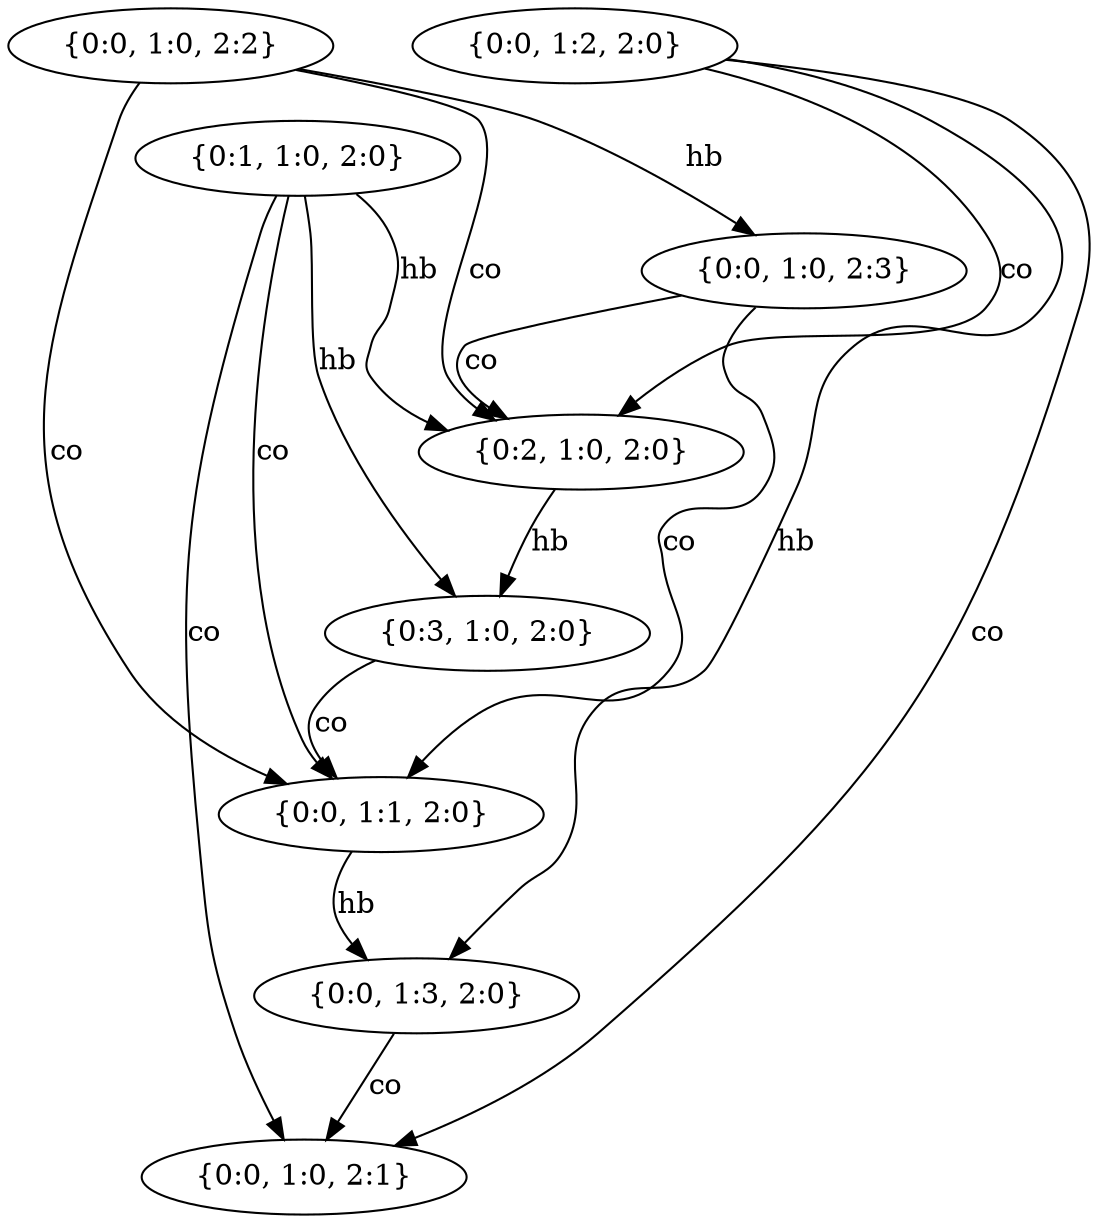 strict digraph {


	"11" [ label="{0:0, 1:1, 2:0}",  weight=0 ];

	"11" -> "13" [ label="hb",  weight=0 ];

	"01" [ label="{0:1, 1:0, 2:0}",  weight=0 ];

	"01" -> "03" [ label="hb",  weight=0 ];

	"01" -> "21" [ label="co",  weight=0 ];

	"01" -> "11" [ label="co",  weight=0 ];

	"01" -> "02" [ label="hb",  weight=0 ];

	"21" [ label="{0:0, 1:0, 2:1}",  weight=0 ];

	"03" [ label="{0:3, 1:0, 2:0}",  weight=0 ];

	"03" -> "11" [ label="co",  weight=0 ];

	"23" [ label="{0:0, 1:0, 2:3}",  weight=0 ];

	"23" -> "02" [ label="co",  weight=0 ];

	"23" -> "11" [ label="co",  weight=0 ];

	"12" [ label="{0:0, 1:2, 2:0}",  weight=0 ];

	"12" -> "02" [ label="co",  weight=0 ];

	"12" -> "21" [ label="co",  weight=0 ];

	"12" -> "13" [ label="hb",  weight=0 ];

	"13" [ label="{0:0, 1:3, 2:0}",  weight=0 ];

	"13" -> "21" [ label="co",  weight=0 ];

	"22" [ label="{0:0, 1:0, 2:2}",  weight=0 ];

	"22" -> "02" [ label="co",  weight=0 ];

	"22" -> "11" [ label="co",  weight=0 ];

	"22" -> "23" [ label="hb",  weight=0 ];

	"02" [ label="{0:2, 1:0, 2:0}",  weight=0 ];

	"02" -> "03" [ label="hb",  weight=0 ];

}
